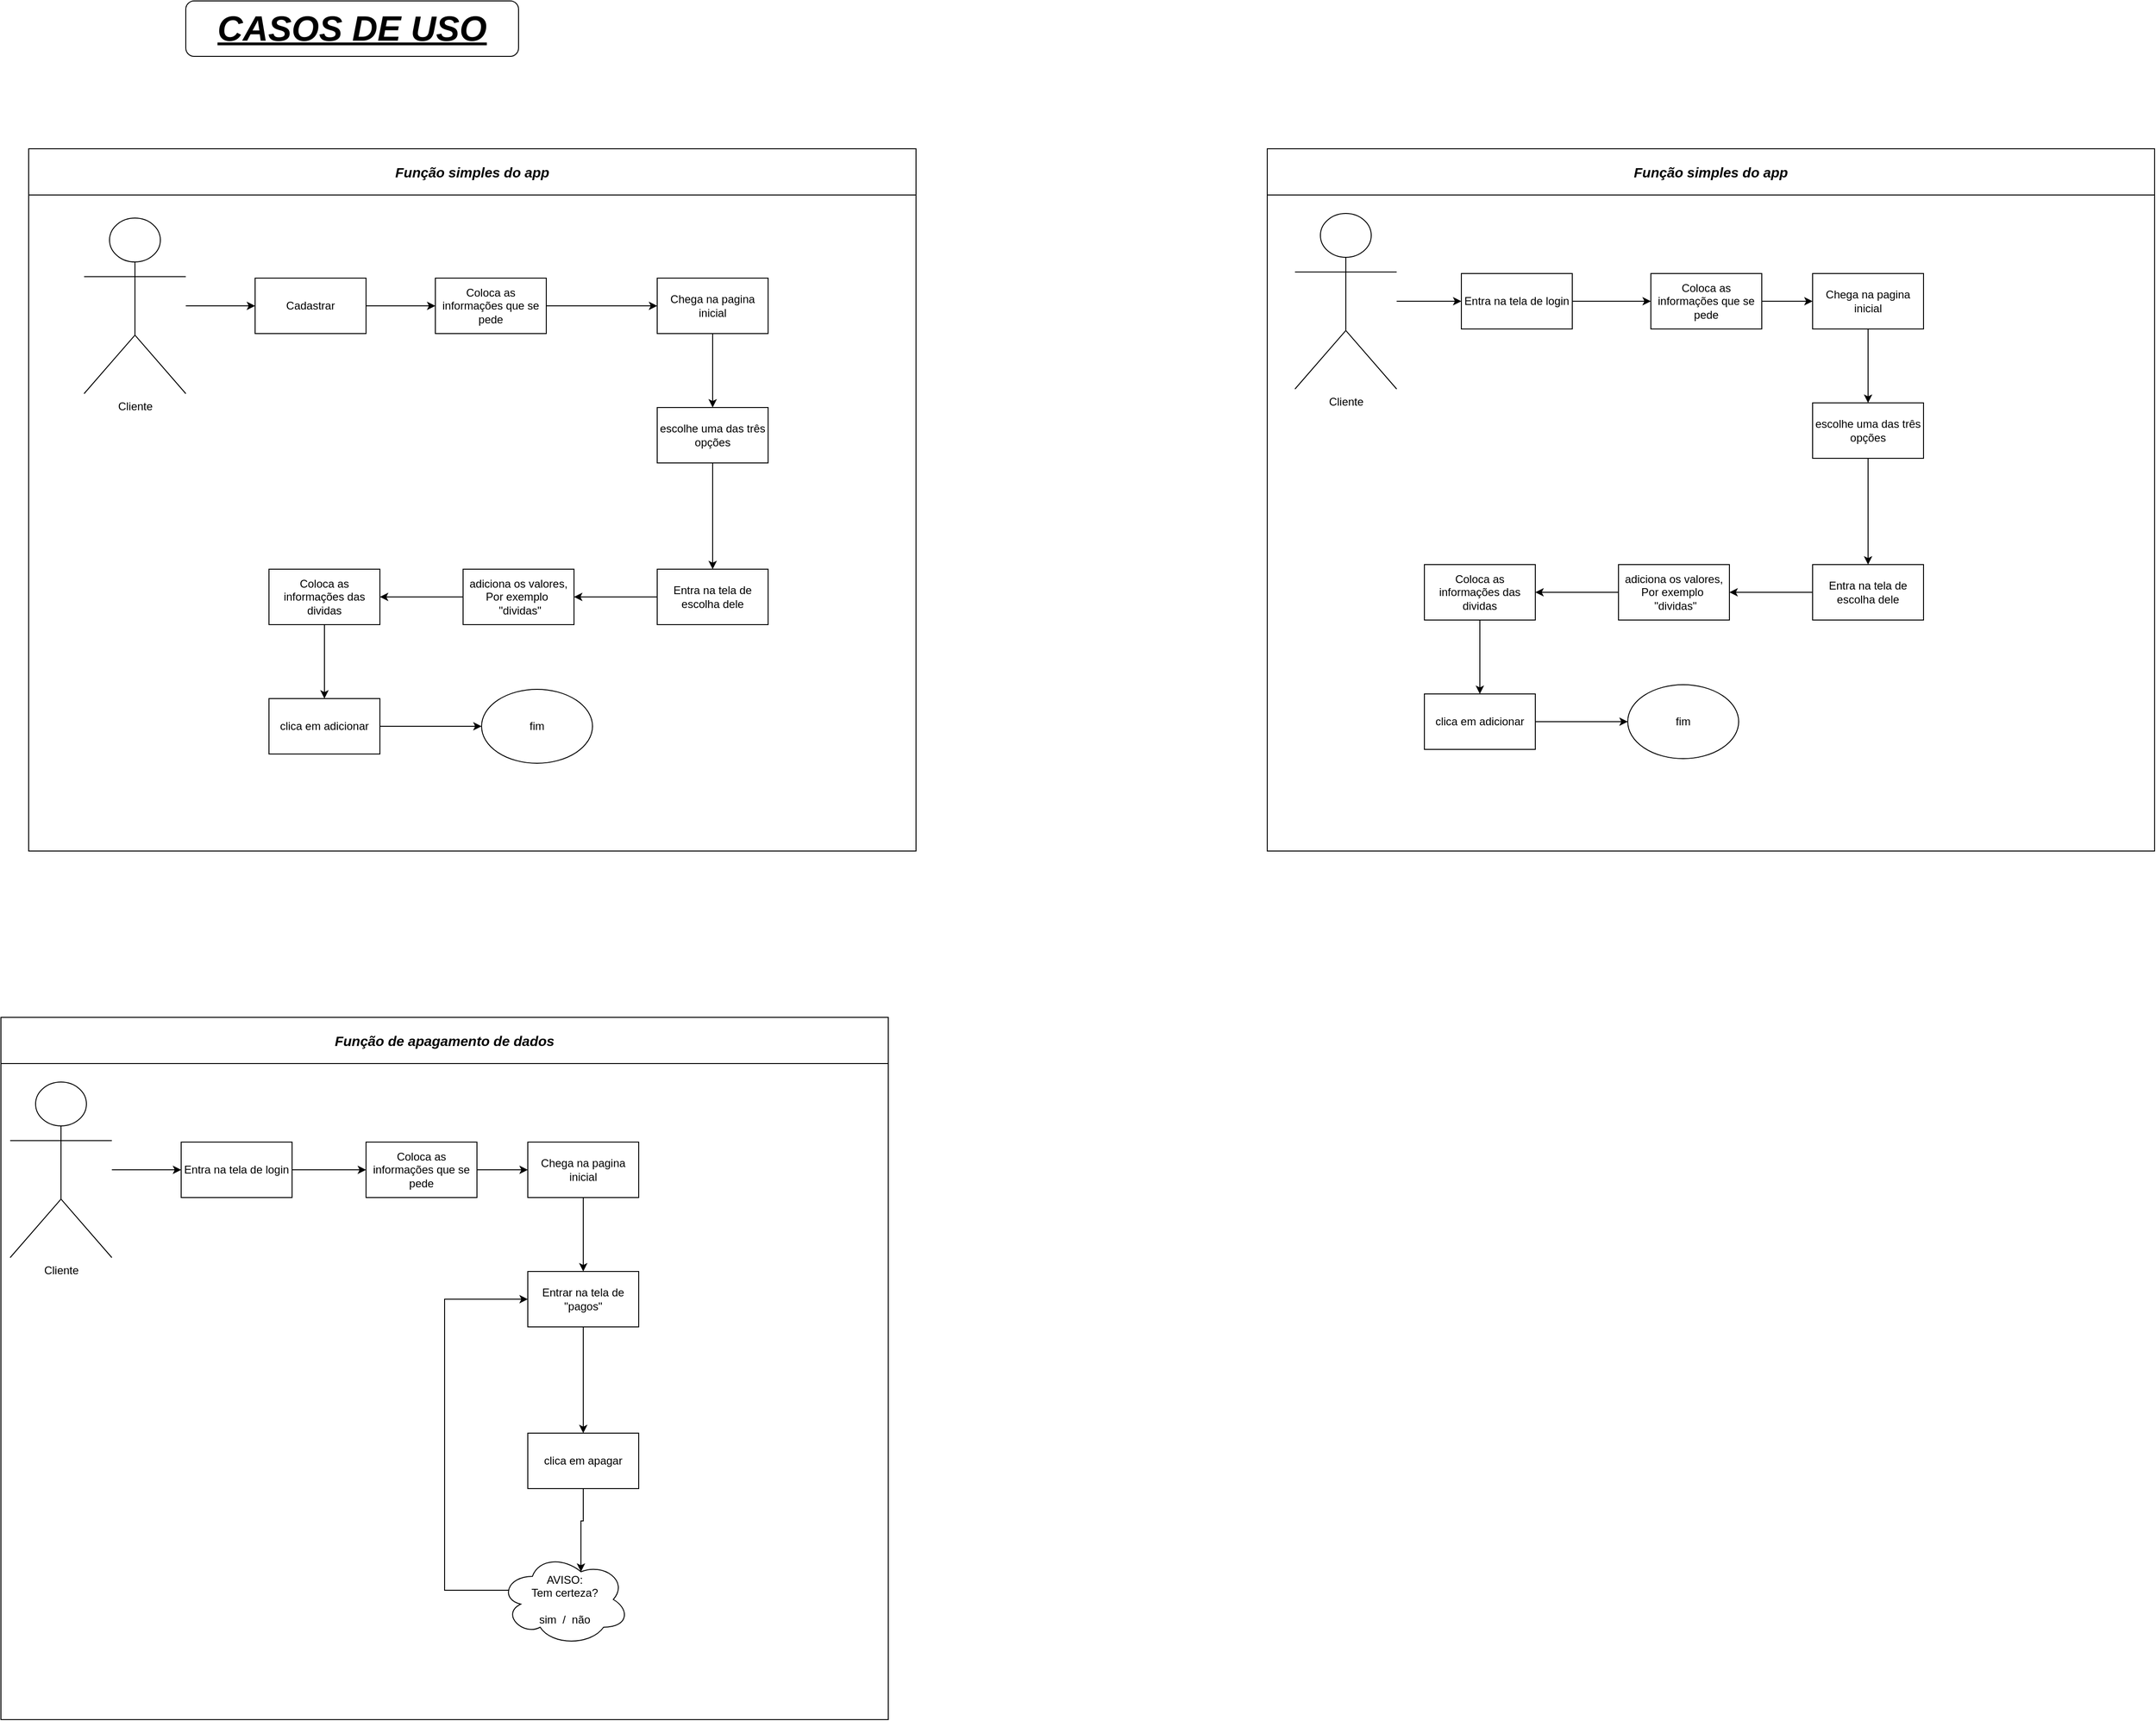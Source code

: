 <mxfile version="24.5.5" type="device">
  <diagram name="Página-1" id="9v0twBVo2FUqTgCRJjNB">
    <mxGraphModel dx="1434" dy="772" grid="1" gridSize="10" guides="1" tooltips="1" connect="1" arrows="1" fold="1" page="1" pageScale="1" pageWidth="827" pageHeight="1169" math="0" shadow="0">
      <root>
        <mxCell id="0" />
        <mxCell id="1" parent="0" />
        <mxCell id="QzXfRGlFkhGOKcSIT1_X-2" value="" style="edgeStyle=orthogonalEdgeStyle;rounded=0;orthogonalLoop=1;jettySize=auto;html=1;" parent="1" source="w7ZRcRKWBZO-TnNrPQ1M-1" target="QzXfRGlFkhGOKcSIT1_X-1" edge="1">
          <mxGeometry relative="1" as="geometry" />
        </mxCell>
        <mxCell id="w7ZRcRKWBZO-TnNrPQ1M-1" value="Cliente" style="shape=umlActor;verticalLabelPosition=bottom;verticalAlign=top;html=1;outlineConnect=0;" parent="1" vertex="1">
          <mxGeometry x="1450" y="360" width="110" height="190" as="geometry" />
        </mxCell>
        <mxCell id="QzXfRGlFkhGOKcSIT1_X-4" value="" style="edgeStyle=orthogonalEdgeStyle;rounded=0;orthogonalLoop=1;jettySize=auto;html=1;" parent="1" source="QzXfRGlFkhGOKcSIT1_X-1" target="QzXfRGlFkhGOKcSIT1_X-3" edge="1">
          <mxGeometry relative="1" as="geometry" />
        </mxCell>
        <mxCell id="QzXfRGlFkhGOKcSIT1_X-6" value="" style="edgeStyle=orthogonalEdgeStyle;rounded=0;orthogonalLoop=1;jettySize=auto;html=1;" parent="1" source="QzXfRGlFkhGOKcSIT1_X-3" target="QzXfRGlFkhGOKcSIT1_X-5" edge="1">
          <mxGeometry relative="1" as="geometry" />
        </mxCell>
        <mxCell id="QzXfRGlFkhGOKcSIT1_X-3" value="Coloca as informações que se pede" style="whiteSpace=wrap;html=1;" parent="1" vertex="1">
          <mxGeometry x="1835" y="425" width="120" height="60" as="geometry" />
        </mxCell>
        <mxCell id="QzXfRGlFkhGOKcSIT1_X-8" value="" style="edgeStyle=orthogonalEdgeStyle;rounded=0;orthogonalLoop=1;jettySize=auto;html=1;" parent="1" source="QzXfRGlFkhGOKcSIT1_X-5" target="QzXfRGlFkhGOKcSIT1_X-7" edge="1">
          <mxGeometry relative="1" as="geometry" />
        </mxCell>
        <mxCell id="QzXfRGlFkhGOKcSIT1_X-5" value="Chega na pagina inicial" style="whiteSpace=wrap;html=1;" parent="1" vertex="1">
          <mxGeometry x="2010" y="425" width="120" height="60" as="geometry" />
        </mxCell>
        <mxCell id="QzXfRGlFkhGOKcSIT1_X-10" value="" style="edgeStyle=orthogonalEdgeStyle;rounded=0;orthogonalLoop=1;jettySize=auto;html=1;" parent="1" source="QzXfRGlFkhGOKcSIT1_X-7" target="QzXfRGlFkhGOKcSIT1_X-9" edge="1">
          <mxGeometry relative="1" as="geometry" />
        </mxCell>
        <mxCell id="QzXfRGlFkhGOKcSIT1_X-7" value="escolhe uma das três&lt;div&gt;opções&lt;/div&gt;" style="whiteSpace=wrap;html=1;" parent="1" vertex="1">
          <mxGeometry x="2010" y="565" width="120" height="60" as="geometry" />
        </mxCell>
        <mxCell id="QzXfRGlFkhGOKcSIT1_X-12" value="" style="edgeStyle=orthogonalEdgeStyle;rounded=0;orthogonalLoop=1;jettySize=auto;html=1;" parent="1" source="QzXfRGlFkhGOKcSIT1_X-9" target="QzXfRGlFkhGOKcSIT1_X-11" edge="1">
          <mxGeometry relative="1" as="geometry" />
        </mxCell>
        <mxCell id="QzXfRGlFkhGOKcSIT1_X-9" value="Entra na tela de escolha dele" style="whiteSpace=wrap;html=1;" parent="1" vertex="1">
          <mxGeometry x="2010" y="740" width="120" height="60" as="geometry" />
        </mxCell>
        <mxCell id="QzXfRGlFkhGOKcSIT1_X-14" value="" style="edgeStyle=orthogonalEdgeStyle;rounded=0;orthogonalLoop=1;jettySize=auto;html=1;" parent="1" source="QzXfRGlFkhGOKcSIT1_X-11" target="QzXfRGlFkhGOKcSIT1_X-13" edge="1">
          <mxGeometry relative="1" as="geometry" />
        </mxCell>
        <mxCell id="QzXfRGlFkhGOKcSIT1_X-11" value="adiciona os valores,&lt;div&gt;Por exemplo&amp;nbsp;&lt;/div&gt;&lt;div&gt;&amp;nbsp;&quot;dividas&quot;&lt;/div&gt;" style="whiteSpace=wrap;html=1;" parent="1" vertex="1">
          <mxGeometry x="1800" y="740" width="120" height="60" as="geometry" />
        </mxCell>
        <mxCell id="QzXfRGlFkhGOKcSIT1_X-16" value="" style="edgeStyle=orthogonalEdgeStyle;rounded=0;orthogonalLoop=1;jettySize=auto;html=1;" parent="1" source="QzXfRGlFkhGOKcSIT1_X-13" target="QzXfRGlFkhGOKcSIT1_X-15" edge="1">
          <mxGeometry relative="1" as="geometry" />
        </mxCell>
        <mxCell id="QzXfRGlFkhGOKcSIT1_X-13" value="Coloca as informações das dividas" style="whiteSpace=wrap;html=1;" parent="1" vertex="1">
          <mxGeometry x="1590" y="740" width="120" height="60" as="geometry" />
        </mxCell>
        <mxCell id="qJf_AwbSldhFJSAy955i-25" style="edgeStyle=orthogonalEdgeStyle;rounded=0;orthogonalLoop=1;jettySize=auto;html=1;exitX=1;exitY=0.5;exitDx=0;exitDy=0;entryX=0;entryY=0.5;entryDx=0;entryDy=0;" edge="1" parent="1" source="QzXfRGlFkhGOKcSIT1_X-15" target="qJf_AwbSldhFJSAy955i-24">
          <mxGeometry relative="1" as="geometry" />
        </mxCell>
        <mxCell id="QzXfRGlFkhGOKcSIT1_X-15" value="clica em adicionar" style="whiteSpace=wrap;html=1;" parent="1" vertex="1">
          <mxGeometry x="1590" y="880" width="120" height="60" as="geometry" />
        </mxCell>
        <mxCell id="QzXfRGlFkhGOKcSIT1_X-17" value="CASOS DE USO" style="rounded=1;whiteSpace=wrap;html=1;fontStyle=7;fontSize=38;" parent="1" vertex="1">
          <mxGeometry x="250" y="130" width="360" height="60" as="geometry" />
        </mxCell>
        <mxCell id="QzXfRGlFkhGOKcSIT1_X-20" value="&lt;span style=&quot;font-size: 15px;&quot;&gt;Função simples do&amp;nbsp;&lt;/span&gt;&lt;span style=&quot;font-size: 15px; background-color: initial;&quot;&gt;app&lt;/span&gt;" style="swimlane;whiteSpace=wrap;html=1;startSize=50;fontStyle=3" parent="1" vertex="1">
          <mxGeometry x="1420" y="290" width="960" height="760" as="geometry" />
        </mxCell>
        <mxCell id="QzXfRGlFkhGOKcSIT1_X-1" value="Entra na tela de login" style="whiteSpace=wrap;html=1;verticalAlign=middle;" parent="QzXfRGlFkhGOKcSIT1_X-20" vertex="1">
          <mxGeometry x="210" y="135" width="120" height="60" as="geometry" />
        </mxCell>
        <mxCell id="qJf_AwbSldhFJSAy955i-24" value="fim" style="ellipse;whiteSpace=wrap;html=1;" vertex="1" parent="QzXfRGlFkhGOKcSIT1_X-20">
          <mxGeometry x="390" y="580" width="120" height="80" as="geometry" />
        </mxCell>
        <mxCell id="QzXfRGlFkhGOKcSIT1_X-22" value="" style="edgeStyle=orthogonalEdgeStyle;rounded=0;orthogonalLoop=1;jettySize=auto;html=1;" parent="1" source="QzXfRGlFkhGOKcSIT1_X-23" target="QzXfRGlFkhGOKcSIT1_X-25" edge="1">
          <mxGeometry relative="1" as="geometry" />
        </mxCell>
        <mxCell id="QzXfRGlFkhGOKcSIT1_X-23" value="Cliente" style="shape=umlActor;verticalLabelPosition=bottom;verticalAlign=top;html=1;outlineConnect=0;" parent="1" vertex="1">
          <mxGeometry x="60" y="1300" width="110" height="190" as="geometry" />
        </mxCell>
        <mxCell id="QzXfRGlFkhGOKcSIT1_X-24" value="" style="edgeStyle=orthogonalEdgeStyle;rounded=0;orthogonalLoop=1;jettySize=auto;html=1;" parent="1" source="QzXfRGlFkhGOKcSIT1_X-25" target="QzXfRGlFkhGOKcSIT1_X-27" edge="1">
          <mxGeometry relative="1" as="geometry" />
        </mxCell>
        <mxCell id="QzXfRGlFkhGOKcSIT1_X-25" value="Entra na tela de login" style="whiteSpace=wrap;html=1;verticalAlign=middle;" parent="1" vertex="1">
          <mxGeometry x="245" y="1365" width="120" height="60" as="geometry" />
        </mxCell>
        <mxCell id="QzXfRGlFkhGOKcSIT1_X-26" value="" style="edgeStyle=orthogonalEdgeStyle;rounded=0;orthogonalLoop=1;jettySize=auto;html=1;" parent="1" source="QzXfRGlFkhGOKcSIT1_X-27" target="QzXfRGlFkhGOKcSIT1_X-29" edge="1">
          <mxGeometry relative="1" as="geometry" />
        </mxCell>
        <mxCell id="QzXfRGlFkhGOKcSIT1_X-27" value="Coloca as informações que se pede" style="whiteSpace=wrap;html=1;" parent="1" vertex="1">
          <mxGeometry x="445" y="1365" width="120" height="60" as="geometry" />
        </mxCell>
        <mxCell id="QzXfRGlFkhGOKcSIT1_X-28" value="" style="edgeStyle=orthogonalEdgeStyle;rounded=0;orthogonalLoop=1;jettySize=auto;html=1;" parent="1" source="QzXfRGlFkhGOKcSIT1_X-29" target="QzXfRGlFkhGOKcSIT1_X-31" edge="1">
          <mxGeometry relative="1" as="geometry" />
        </mxCell>
        <mxCell id="QzXfRGlFkhGOKcSIT1_X-29" value="Chega na pagina inicial" style="whiteSpace=wrap;html=1;" parent="1" vertex="1">
          <mxGeometry x="620" y="1365" width="120" height="60" as="geometry" />
        </mxCell>
        <mxCell id="qJf_AwbSldhFJSAy955i-26" style="edgeStyle=orthogonalEdgeStyle;rounded=0;orthogonalLoop=1;jettySize=auto;html=1;exitX=0.5;exitY=1;exitDx=0;exitDy=0;entryX=0.5;entryY=0;entryDx=0;entryDy=0;" edge="1" parent="1" source="QzXfRGlFkhGOKcSIT1_X-31" target="QzXfRGlFkhGOKcSIT1_X-40">
          <mxGeometry relative="1" as="geometry" />
        </mxCell>
        <mxCell id="QzXfRGlFkhGOKcSIT1_X-31" value="Entrar na tela de &quot;pagos&quot;" style="whiteSpace=wrap;html=1;" parent="1" vertex="1">
          <mxGeometry x="620" y="1505" width="120" height="60" as="geometry" />
        </mxCell>
        <mxCell id="QzXfRGlFkhGOKcSIT1_X-39" value="&lt;span style=&quot;font-size: 15px;&quot;&gt;Função de apagamento de dados&lt;br&gt;&lt;/span&gt;" style="swimlane;whiteSpace=wrap;html=1;startSize=50;fontStyle=3" parent="1" vertex="1">
          <mxGeometry x="50" y="1230" width="960" height="760" as="geometry" />
        </mxCell>
        <mxCell id="QzXfRGlFkhGOKcSIT1_X-40" value="clica em apagar" style="whiteSpace=wrap;html=1;" parent="QzXfRGlFkhGOKcSIT1_X-39" vertex="1">
          <mxGeometry x="570" y="450" width="120" height="60" as="geometry" />
        </mxCell>
        <mxCell id="QzXfRGlFkhGOKcSIT1_X-44" value="AVISO:&lt;div&gt;Tem certeza?&lt;/div&gt;&lt;div&gt;&lt;br&gt;&lt;/div&gt;&lt;div&gt;sim&amp;nbsp; /&amp;nbsp; não&lt;/div&gt;" style="ellipse;shape=cloud;whiteSpace=wrap;html=1;" parent="QzXfRGlFkhGOKcSIT1_X-39" vertex="1">
          <mxGeometry x="540" y="580" width="140" height="100" as="geometry" />
        </mxCell>
        <mxCell id="qJf_AwbSldhFJSAy955i-27" style="edgeStyle=orthogonalEdgeStyle;rounded=0;orthogonalLoop=1;jettySize=auto;html=1;exitX=0.5;exitY=1;exitDx=0;exitDy=0;entryX=0.625;entryY=0.2;entryDx=0;entryDy=0;entryPerimeter=0;" edge="1" parent="QzXfRGlFkhGOKcSIT1_X-39" source="QzXfRGlFkhGOKcSIT1_X-40" target="QzXfRGlFkhGOKcSIT1_X-44">
          <mxGeometry relative="1" as="geometry" />
        </mxCell>
        <mxCell id="qJf_AwbSldhFJSAy955i-3" value="&lt;span style=&quot;font-size: 15px;&quot;&gt;Função simples do&amp;nbsp;&lt;/span&gt;&lt;span style=&quot;font-size: 15px; background-color: initial;&quot;&gt;app&lt;/span&gt;" style="swimlane;whiteSpace=wrap;html=1;startSize=50;fontStyle=3" vertex="1" parent="1">
          <mxGeometry x="80" y="290" width="960" height="760" as="geometry" />
        </mxCell>
        <mxCell id="qJf_AwbSldhFJSAy955i-7" value="" style="edgeStyle=orthogonalEdgeStyle;rounded=0;orthogonalLoop=1;jettySize=auto;html=1;" edge="1" parent="qJf_AwbSldhFJSAy955i-3" source="qJf_AwbSldhFJSAy955i-5" target="qJf_AwbSldhFJSAy955i-6">
          <mxGeometry relative="1" as="geometry" />
        </mxCell>
        <mxCell id="qJf_AwbSldhFJSAy955i-5" value="Cliente" style="shape=umlActor;verticalLabelPosition=bottom;verticalAlign=top;html=1;outlineConnect=0;" vertex="1" parent="qJf_AwbSldhFJSAy955i-3">
          <mxGeometry x="60" y="75" width="110" height="190" as="geometry" />
        </mxCell>
        <mxCell id="qJf_AwbSldhFJSAy955i-9" style="edgeStyle=orthogonalEdgeStyle;rounded=0;orthogonalLoop=1;jettySize=auto;html=1;exitX=1;exitY=0.5;exitDx=0;exitDy=0;entryX=0;entryY=0.5;entryDx=0;entryDy=0;" edge="1" parent="qJf_AwbSldhFJSAy955i-3" source="qJf_AwbSldhFJSAy955i-6" target="qJf_AwbSldhFJSAy955i-8">
          <mxGeometry relative="1" as="geometry" />
        </mxCell>
        <mxCell id="qJf_AwbSldhFJSAy955i-6" value="Cadastrar" style="whiteSpace=wrap;html=1;verticalAlign=middle;align=center;" vertex="1" parent="qJf_AwbSldhFJSAy955i-3">
          <mxGeometry x="245" y="140" width="120" height="60" as="geometry" />
        </mxCell>
        <mxCell id="qJf_AwbSldhFJSAy955i-23" style="edgeStyle=orthogonalEdgeStyle;rounded=0;orthogonalLoop=1;jettySize=auto;html=1;exitX=1;exitY=0.5;exitDx=0;exitDy=0;entryX=0;entryY=0.5;entryDx=0;entryDy=0;" edge="1" parent="qJf_AwbSldhFJSAy955i-3" source="qJf_AwbSldhFJSAy955i-8" target="qJf_AwbSldhFJSAy955i-11">
          <mxGeometry relative="1" as="geometry" />
        </mxCell>
        <mxCell id="qJf_AwbSldhFJSAy955i-8" value="Coloca as informações que se pede" style="whiteSpace=wrap;html=1;" vertex="1" parent="qJf_AwbSldhFJSAy955i-3">
          <mxGeometry x="440" y="140" width="120" height="60" as="geometry" />
        </mxCell>
        <mxCell id="qJf_AwbSldhFJSAy955i-10" value="" style="edgeStyle=orthogonalEdgeStyle;rounded=0;orthogonalLoop=1;jettySize=auto;html=1;" edge="1" parent="qJf_AwbSldhFJSAy955i-3" source="qJf_AwbSldhFJSAy955i-11" target="qJf_AwbSldhFJSAy955i-13">
          <mxGeometry relative="1" as="geometry" />
        </mxCell>
        <mxCell id="qJf_AwbSldhFJSAy955i-11" value="Chega na pagina inicial" style="whiteSpace=wrap;html=1;" vertex="1" parent="qJf_AwbSldhFJSAy955i-3">
          <mxGeometry x="680" y="140" width="120" height="60" as="geometry" />
        </mxCell>
        <mxCell id="qJf_AwbSldhFJSAy955i-12" value="" style="edgeStyle=orthogonalEdgeStyle;rounded=0;orthogonalLoop=1;jettySize=auto;html=1;" edge="1" parent="qJf_AwbSldhFJSAy955i-3" source="qJf_AwbSldhFJSAy955i-13" target="qJf_AwbSldhFJSAy955i-14">
          <mxGeometry relative="1" as="geometry" />
        </mxCell>
        <mxCell id="qJf_AwbSldhFJSAy955i-13" value="escolhe uma das três&lt;div&gt;opções&lt;/div&gt;" style="whiteSpace=wrap;html=1;" vertex="1" parent="qJf_AwbSldhFJSAy955i-3">
          <mxGeometry x="680" y="280" width="120" height="60" as="geometry" />
        </mxCell>
        <mxCell id="qJf_AwbSldhFJSAy955i-20" style="edgeStyle=orthogonalEdgeStyle;rounded=0;orthogonalLoop=1;jettySize=auto;html=1;exitX=0;exitY=0.5;exitDx=0;exitDy=0;entryX=1;entryY=0.5;entryDx=0;entryDy=0;" edge="1" parent="qJf_AwbSldhFJSAy955i-3" source="qJf_AwbSldhFJSAy955i-14" target="qJf_AwbSldhFJSAy955i-16">
          <mxGeometry relative="1" as="geometry" />
        </mxCell>
        <mxCell id="qJf_AwbSldhFJSAy955i-14" value="Entra na tela de escolha dele" style="whiteSpace=wrap;html=1;" vertex="1" parent="qJf_AwbSldhFJSAy955i-3">
          <mxGeometry x="680" y="455" width="120" height="60" as="geometry" />
        </mxCell>
        <mxCell id="qJf_AwbSldhFJSAy955i-15" value="" style="edgeStyle=orthogonalEdgeStyle;rounded=0;orthogonalLoop=1;jettySize=auto;html=1;" edge="1" parent="qJf_AwbSldhFJSAy955i-3" source="qJf_AwbSldhFJSAy955i-16" target="qJf_AwbSldhFJSAy955i-18">
          <mxGeometry relative="1" as="geometry" />
        </mxCell>
        <mxCell id="qJf_AwbSldhFJSAy955i-16" value="adiciona os valores,&lt;div&gt;Por exemplo&amp;nbsp;&lt;/div&gt;&lt;div&gt;&amp;nbsp;&quot;dividas&quot;&lt;/div&gt;" style="whiteSpace=wrap;html=1;" vertex="1" parent="qJf_AwbSldhFJSAy955i-3">
          <mxGeometry x="470" y="455" width="120" height="60" as="geometry" />
        </mxCell>
        <mxCell id="qJf_AwbSldhFJSAy955i-17" value="" style="edgeStyle=orthogonalEdgeStyle;rounded=0;orthogonalLoop=1;jettySize=auto;html=1;" edge="1" parent="qJf_AwbSldhFJSAy955i-3" source="qJf_AwbSldhFJSAy955i-18" target="qJf_AwbSldhFJSAy955i-19">
          <mxGeometry relative="1" as="geometry" />
        </mxCell>
        <mxCell id="qJf_AwbSldhFJSAy955i-18" value="Coloca as informações das dividas" style="whiteSpace=wrap;html=1;" vertex="1" parent="qJf_AwbSldhFJSAy955i-3">
          <mxGeometry x="260" y="455" width="120" height="60" as="geometry" />
        </mxCell>
        <mxCell id="qJf_AwbSldhFJSAy955i-22" style="edgeStyle=orthogonalEdgeStyle;rounded=0;orthogonalLoop=1;jettySize=auto;html=1;exitX=1;exitY=0.5;exitDx=0;exitDy=0;entryX=0;entryY=0.5;entryDx=0;entryDy=0;" edge="1" parent="qJf_AwbSldhFJSAy955i-3" source="qJf_AwbSldhFJSAy955i-19" target="qJf_AwbSldhFJSAy955i-21">
          <mxGeometry relative="1" as="geometry" />
        </mxCell>
        <mxCell id="qJf_AwbSldhFJSAy955i-19" value="clica em adicionar" style="whiteSpace=wrap;html=1;" vertex="1" parent="qJf_AwbSldhFJSAy955i-3">
          <mxGeometry x="260" y="595" width="120" height="60" as="geometry" />
        </mxCell>
        <mxCell id="qJf_AwbSldhFJSAy955i-21" value="fim" style="ellipse;whiteSpace=wrap;html=1;" vertex="1" parent="qJf_AwbSldhFJSAy955i-3">
          <mxGeometry x="490" y="585" width="120" height="80" as="geometry" />
        </mxCell>
        <mxCell id="qJf_AwbSldhFJSAy955i-28" style="edgeStyle=orthogonalEdgeStyle;rounded=0;orthogonalLoop=1;jettySize=auto;html=1;exitX=0.07;exitY=0.4;exitDx=0;exitDy=0;exitPerimeter=0;entryX=0;entryY=0.5;entryDx=0;entryDy=0;" edge="1" parent="1" source="QzXfRGlFkhGOKcSIT1_X-44" target="QzXfRGlFkhGOKcSIT1_X-31">
          <mxGeometry relative="1" as="geometry">
            <Array as="points">
              <mxPoint x="530" y="1850" />
              <mxPoint x="530" y="1535" />
            </Array>
          </mxGeometry>
        </mxCell>
      </root>
    </mxGraphModel>
  </diagram>
</mxfile>
